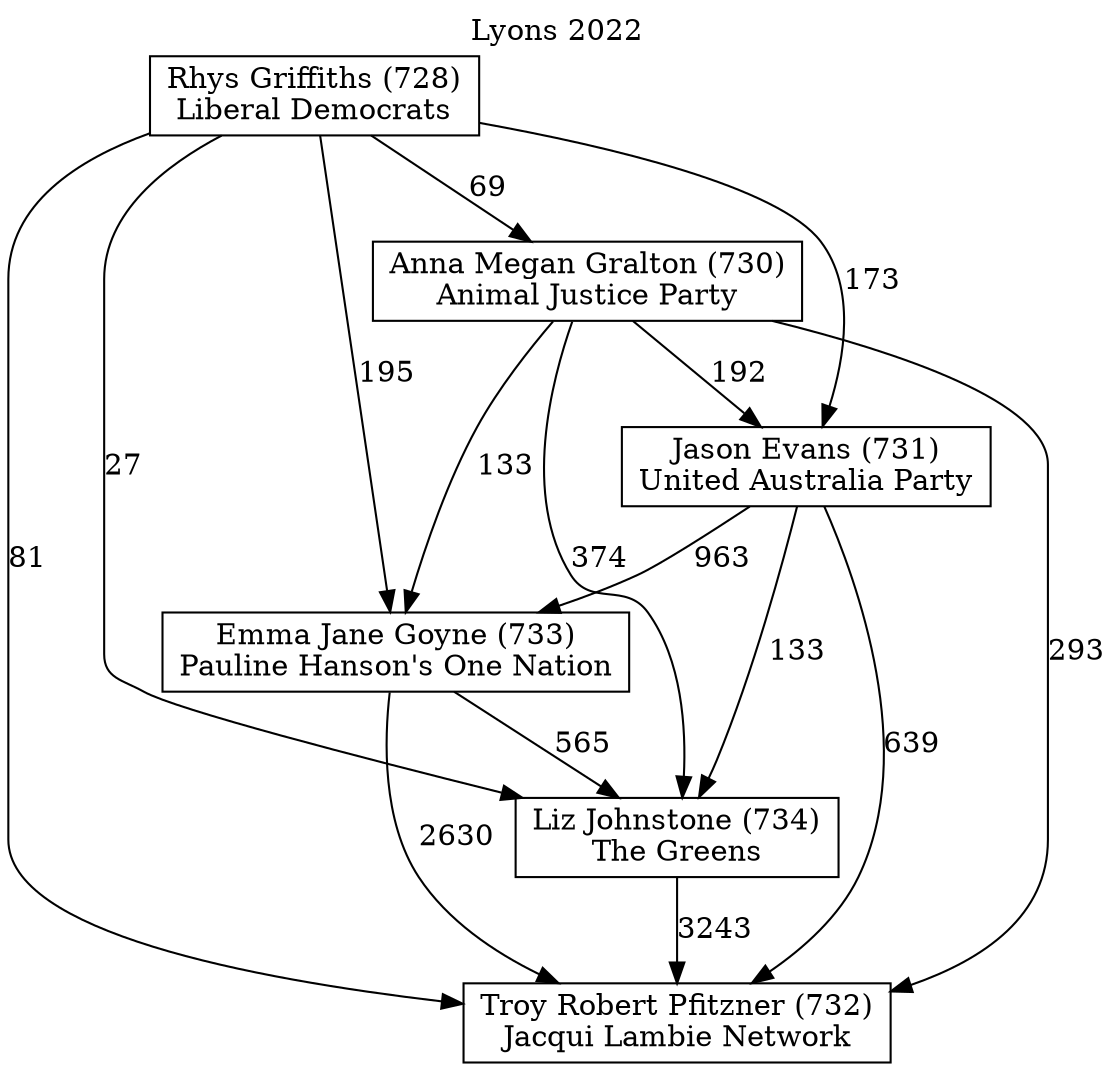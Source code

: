 // House preference flow
digraph "Troy Robert Pfitzner (732)_Lyons_2022" {
	graph [label="Lyons 2022" labelloc=t mclimit=2]
	node [shape=box]
	"Troy Robert Pfitzner (732)" [label="Troy Robert Pfitzner (732)
Jacqui Lambie Network"]
	"Liz Johnstone (734)" [label="Liz Johnstone (734)
The Greens"]
	"Emma Jane Goyne (733)" [label="Emma Jane Goyne (733)
Pauline Hanson's One Nation"]
	"Jason Evans (731)" [label="Jason Evans (731)
United Australia Party"]
	"Anna Megan Gralton (730)" [label="Anna Megan Gralton (730)
Animal Justice Party"]
	"Rhys Griffiths (728)" [label="Rhys Griffiths (728)
Liberal Democrats"]
	"Liz Johnstone (734)" -> "Troy Robert Pfitzner (732)" [label=3243]
	"Emma Jane Goyne (733)" -> "Liz Johnstone (734)" [label=565]
	"Jason Evans (731)" -> "Emma Jane Goyne (733)" [label=963]
	"Anna Megan Gralton (730)" -> "Jason Evans (731)" [label=192]
	"Rhys Griffiths (728)" -> "Anna Megan Gralton (730)" [label=69]
	"Emma Jane Goyne (733)" -> "Troy Robert Pfitzner (732)" [label=2630]
	"Jason Evans (731)" -> "Troy Robert Pfitzner (732)" [label=639]
	"Anna Megan Gralton (730)" -> "Troy Robert Pfitzner (732)" [label=293]
	"Rhys Griffiths (728)" -> "Troy Robert Pfitzner (732)" [label=81]
	"Rhys Griffiths (728)" -> "Jason Evans (731)" [label=173]
	"Anna Megan Gralton (730)" -> "Emma Jane Goyne (733)" [label=133]
	"Rhys Griffiths (728)" -> "Emma Jane Goyne (733)" [label=195]
	"Jason Evans (731)" -> "Liz Johnstone (734)" [label=133]
	"Anna Megan Gralton (730)" -> "Liz Johnstone (734)" [label=374]
	"Rhys Griffiths (728)" -> "Liz Johnstone (734)" [label=27]
}
